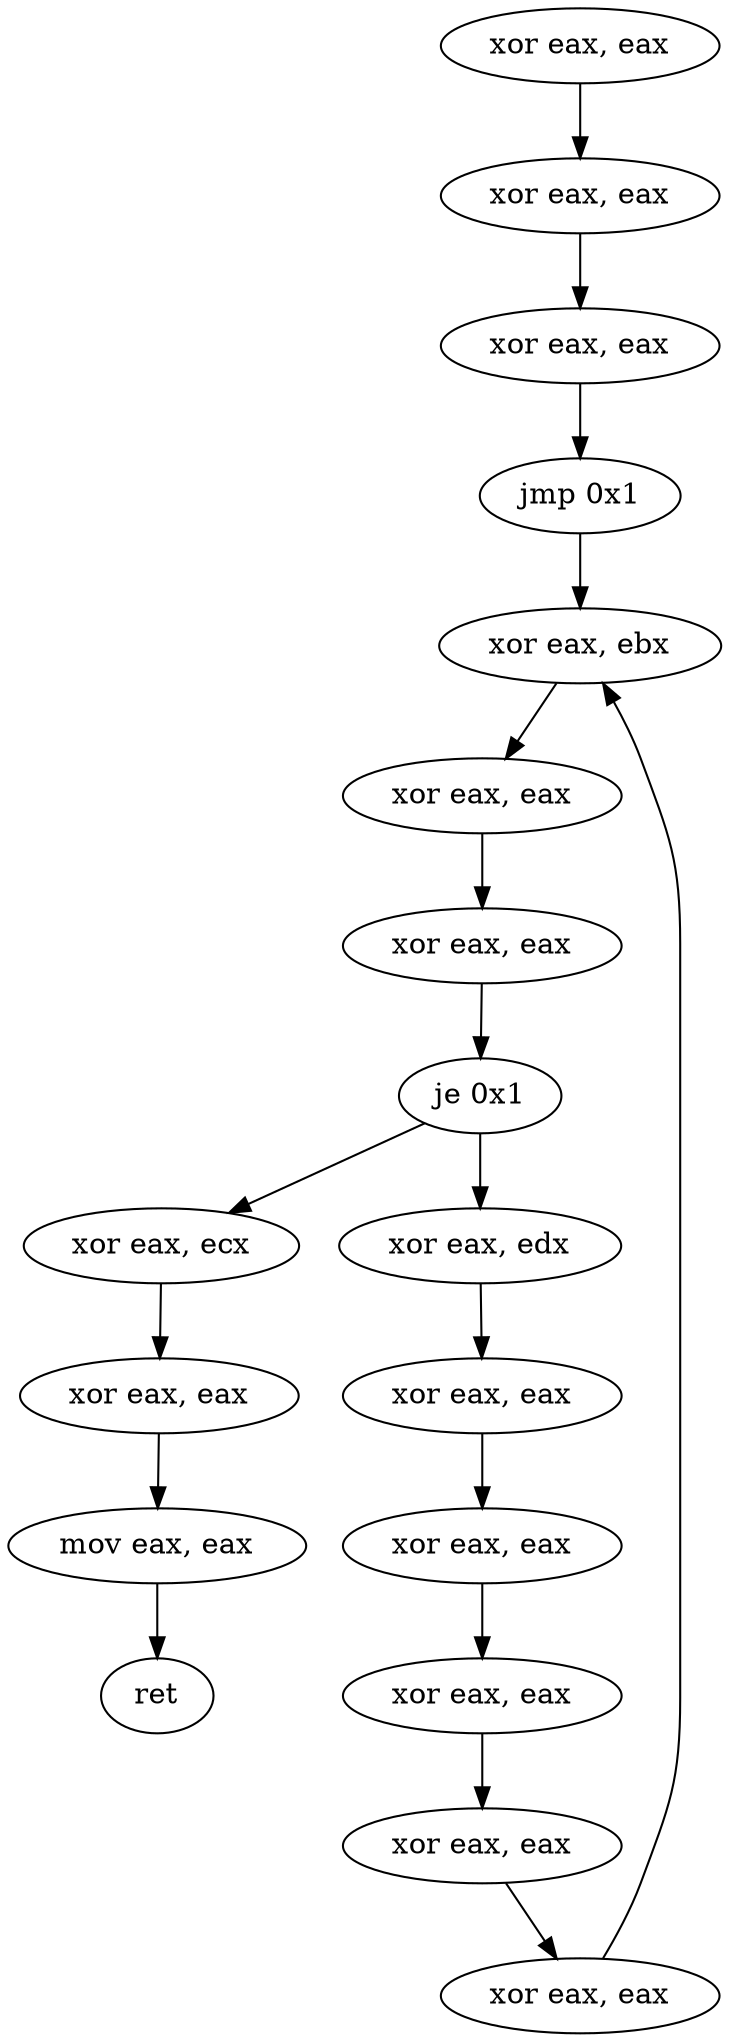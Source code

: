 digraph G {
"A" [label = "xor eax, eax" , root=true]
"B" [label = "xor eax, eax"]
"C" [label = "xor eax, eax"]
"D" [label = "jmp 0x1"]

"E" [label = "xor eax, ebx"]
"F" [label = "xor eax, eax"]
"G" [label = "xor eax, eax"]
"H" [label = "je 0x1"]

"I" [label = "xor eax, ecx"]
"a" [label = "xor eax, eax"]
"b" [label = "mov eax, eax"]
"c" [label = "ret"]

"J" [label = "xor eax, edx"]
"d" [label = "xor eax, eax"]
"e" [label = "xor eax, eax"]
"f" [label = "xor eax, eax"]
"g" [label = "xor eax, eax"]
"h" [label = "xor eax, eax"]

"A" -> "B" [childnumber=1]
"B" -> "C" [childnumber=1]
"C" -> "D" [childnumber=1]

"D" -> "E" [childnumber=2]
"E" -> "F" [childnumber=1]
"F" -> "G" [childnumber=1]
"G" -> "H" [childnumber=1]

"H" -> "I" [childnumber=2]
"I" -> "a" [childnumber=1]
"a" -> "b" [childnumber=1]
"b" -> "c" [childnumber=1]

"H" -> "J" [childnumber=1]
"J" -> "d" [childnumber=1]
"d" -> "e" [childnumber=1]
"e" -> "f" [childnumber=1]
"f" -> "g" [childnumber=1]
"g" -> "h" [childnumber=1]
"h" -> "E" [childnumber=1]
}
